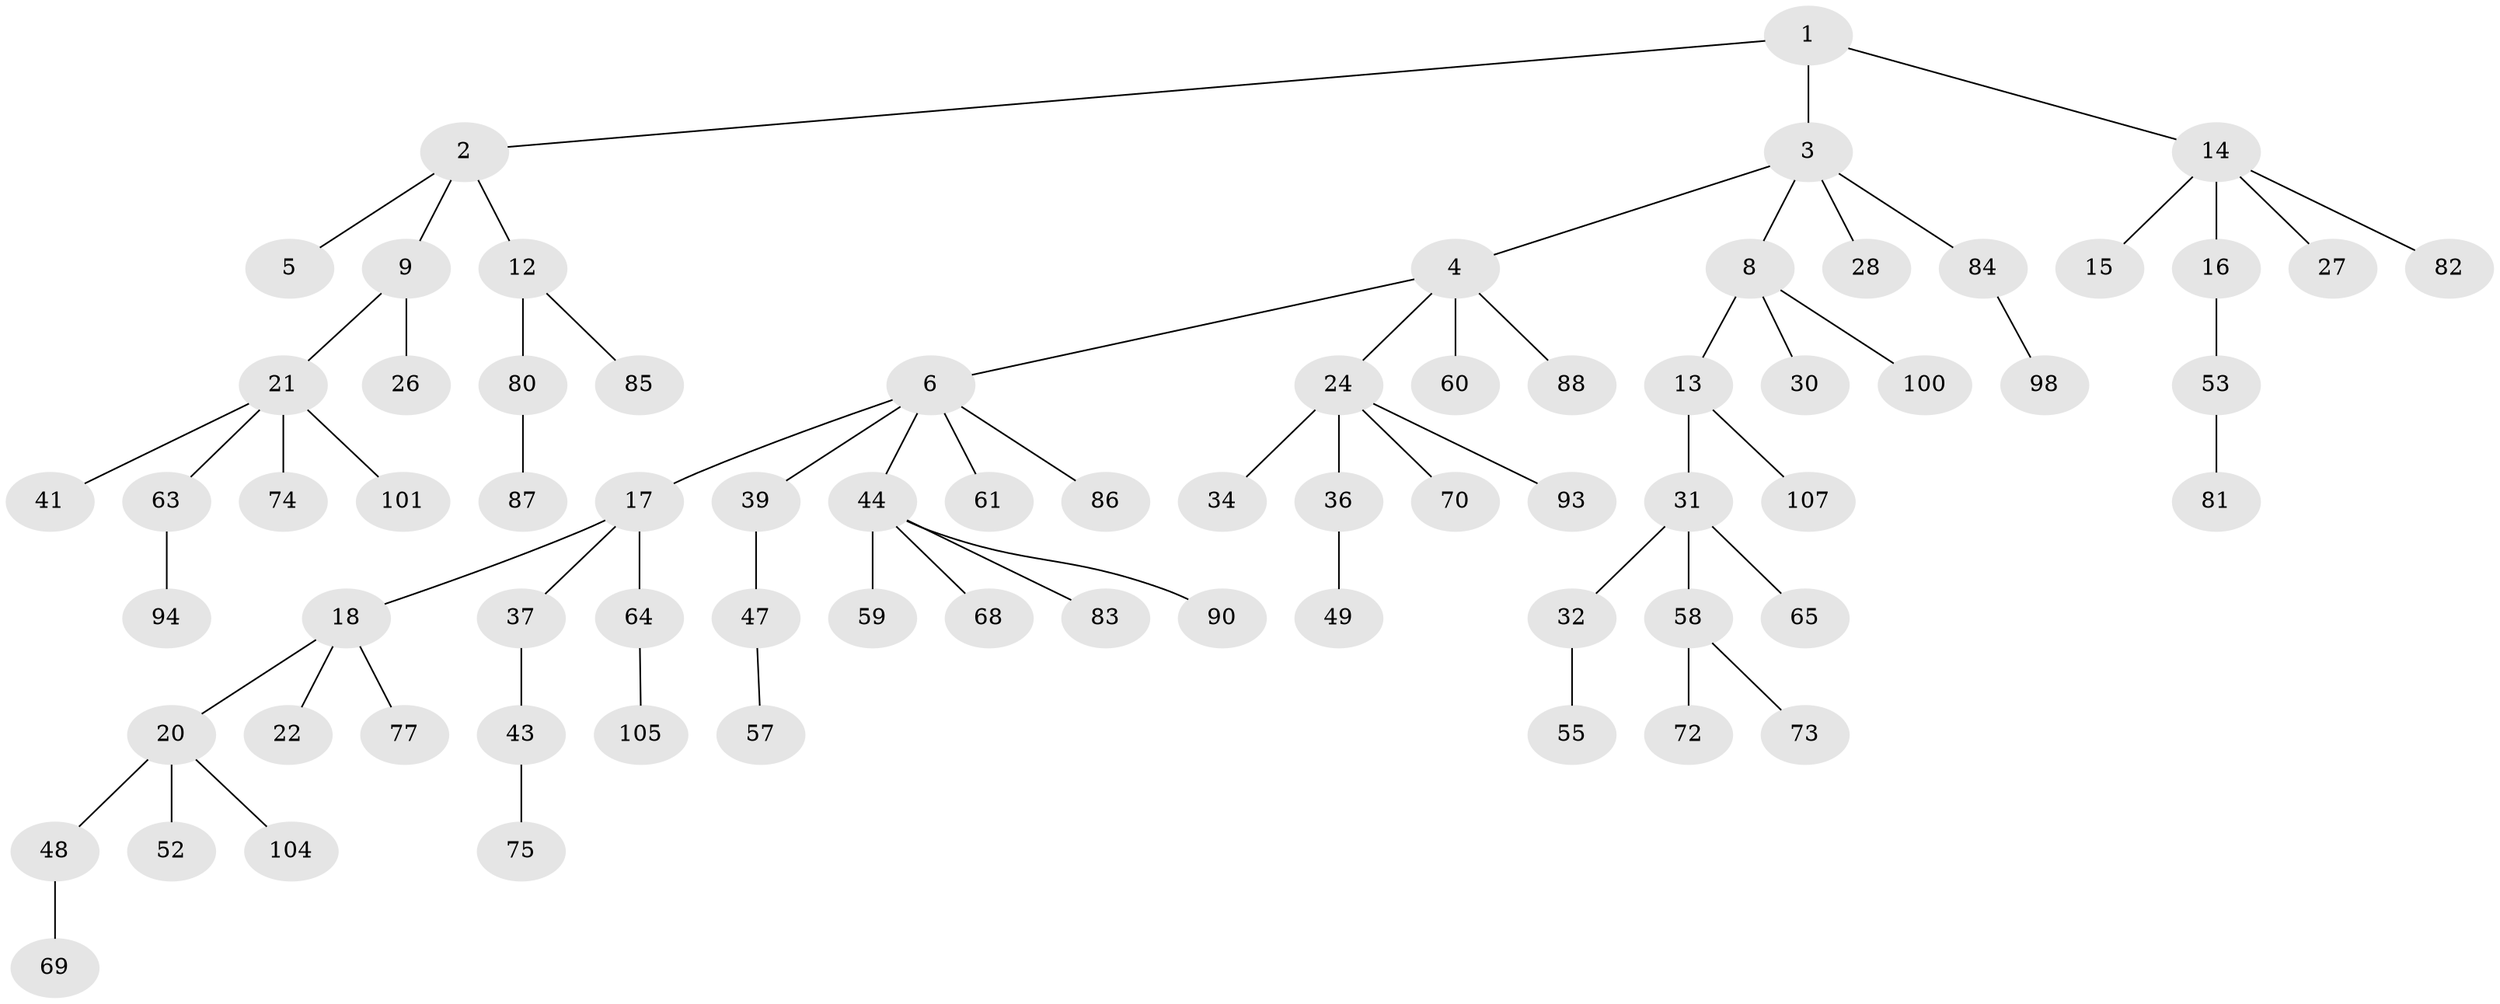 // Generated by graph-tools (version 1.1) at 2025/52/02/27/25 19:52:12]
// undirected, 72 vertices, 71 edges
graph export_dot {
graph [start="1"]
  node [color=gray90,style=filled];
  1 [super="+11"];
  2 [super="+7"];
  3 [super="+25"];
  4 [super="+23"];
  5;
  6 [super="+33"];
  8 [super="+10"];
  9 [super="+51"];
  12 [super="+45"];
  13;
  14 [super="+62"];
  15;
  16 [super="+40"];
  17 [super="+99"];
  18 [super="+19"];
  20 [super="+38"];
  21 [super="+29"];
  22 [super="+91"];
  24 [super="+35"];
  26;
  27 [super="+106"];
  28;
  30;
  31 [super="+66"];
  32 [super="+89"];
  34 [super="+79"];
  36 [super="+50"];
  37;
  39 [super="+42"];
  41;
  43 [super="+103"];
  44 [super="+46"];
  47 [super="+56"];
  48 [super="+71"];
  49;
  52;
  53 [super="+54"];
  55;
  57;
  58 [super="+92"];
  59;
  60;
  61;
  63 [super="+76"];
  64 [super="+67"];
  65;
  68 [super="+78"];
  69;
  70;
  72;
  73 [super="+95"];
  74;
  75;
  77 [super="+97"];
  80;
  81;
  82;
  83;
  84;
  85;
  86;
  87;
  88 [super="+96"];
  90;
  93;
  94;
  98 [super="+102"];
  100;
  101;
  104;
  105;
  107;
  1 -- 2;
  1 -- 3;
  1 -- 14;
  2 -- 5;
  2 -- 9;
  2 -- 12;
  3 -- 4;
  3 -- 8;
  3 -- 28;
  3 -- 84;
  4 -- 6;
  4 -- 24;
  4 -- 88;
  4 -- 60;
  6 -- 17;
  6 -- 61;
  6 -- 86;
  6 -- 44;
  6 -- 39;
  8 -- 100;
  8 -- 13;
  8 -- 30;
  9 -- 21;
  9 -- 26;
  12 -- 80;
  12 -- 85;
  13 -- 31;
  13 -- 107;
  14 -- 15;
  14 -- 16;
  14 -- 27;
  14 -- 82;
  16 -- 53;
  17 -- 18;
  17 -- 37;
  17 -- 64;
  18 -- 20;
  18 -- 77;
  18 -- 22;
  20 -- 104;
  20 -- 48;
  20 -- 52;
  21 -- 41;
  21 -- 63;
  21 -- 74;
  21 -- 101;
  24 -- 34;
  24 -- 36;
  24 -- 70;
  24 -- 93;
  31 -- 32;
  31 -- 58;
  31 -- 65;
  32 -- 55;
  36 -- 49;
  37 -- 43;
  39 -- 47;
  43 -- 75;
  44 -- 68;
  44 -- 83;
  44 -- 90;
  44 -- 59;
  47 -- 57;
  48 -- 69;
  53 -- 81;
  58 -- 72;
  58 -- 73;
  63 -- 94;
  64 -- 105;
  80 -- 87;
  84 -- 98;
}
